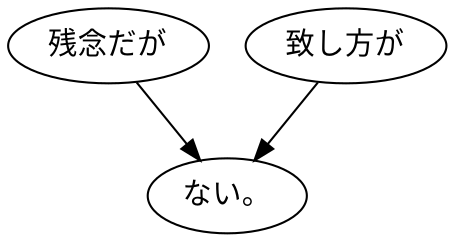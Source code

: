 digraph graph4906 {
	node0 [label="残念だが"];
	node1 [label="致し方が"];
	node2 [label="ない。"];
	node0 -> node2;
	node1 -> node2;
}
